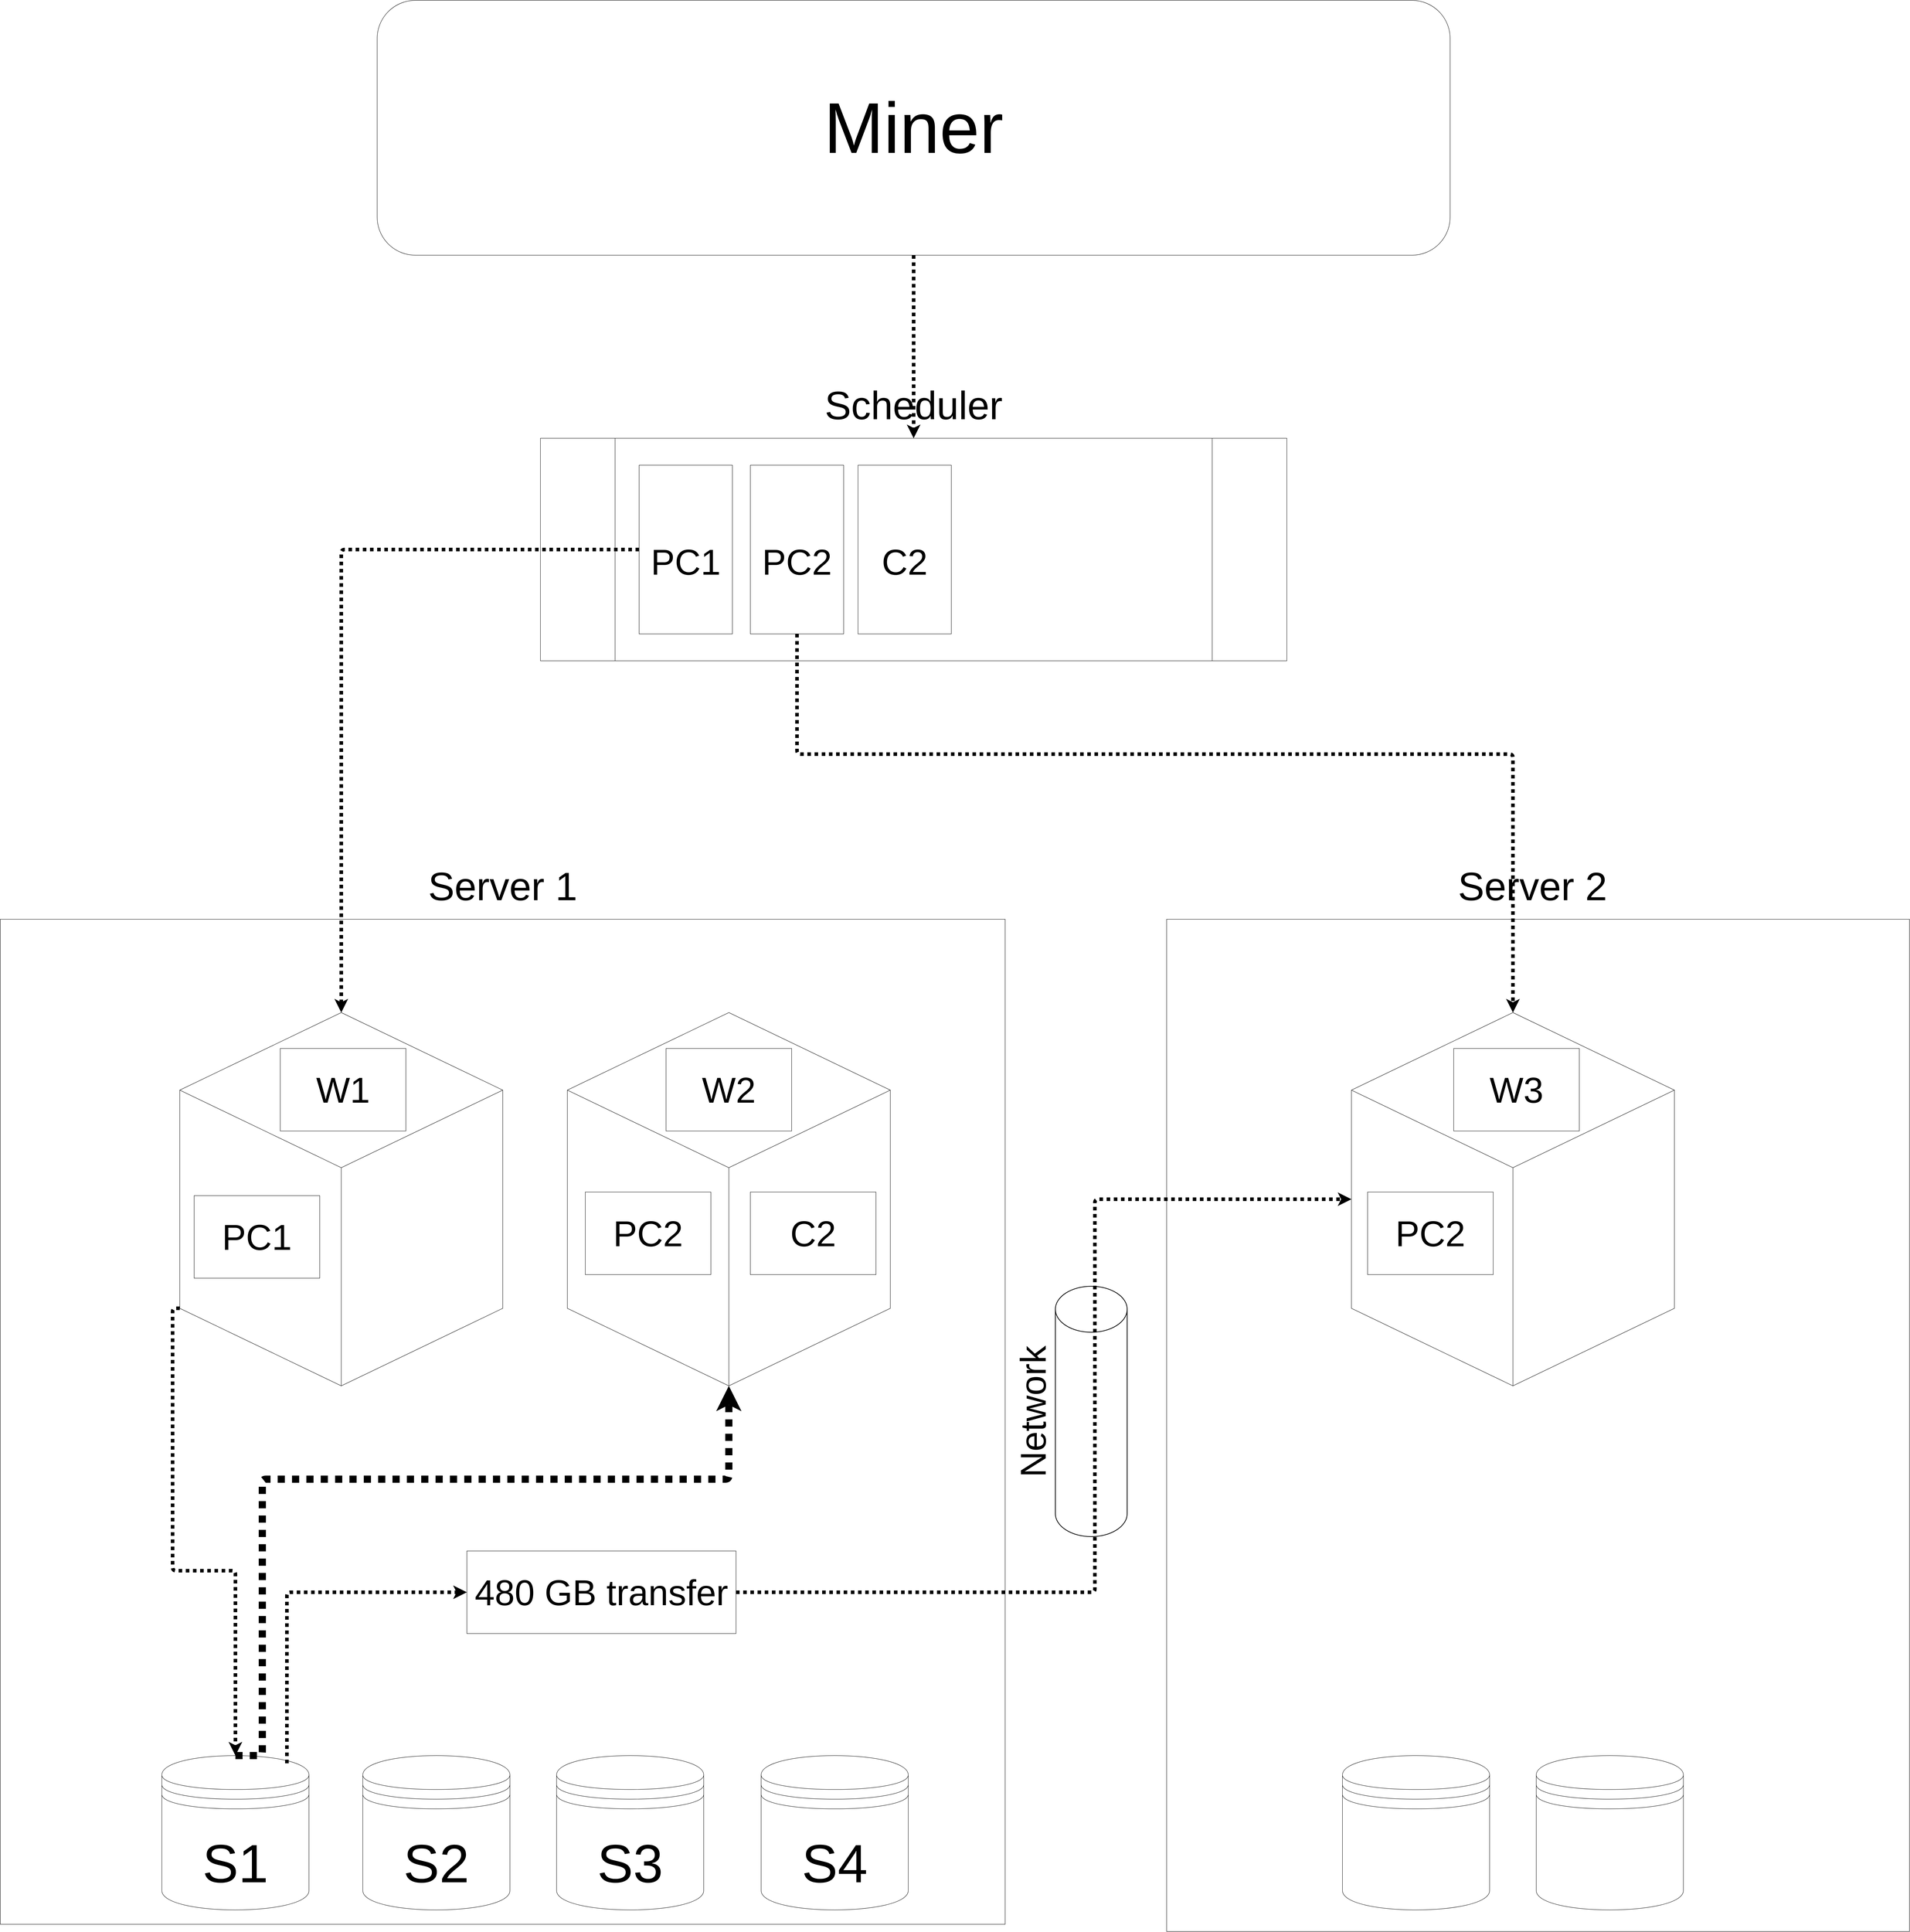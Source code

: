 <mxfile version="14.6.13" type="device"><diagram id="awBuAdriupLG-5naQFbs" name="Page-1"><mxGraphModel dx="18860" dy="5660" grid="1" gridSize="10" guides="1" tooltips="1" connect="1" arrows="1" fold="1" page="1" pageScale="1" pageWidth="1600" pageHeight="1200" math="0" shadow="0"><root><mxCell id="0"/><mxCell id="1" parent="0"/><mxCell id="aq3QhDORs8xMZsyJM7Yj-1" style="edgeStyle=orthogonalEdgeStyle;rounded=1;orthogonalLoop=1;jettySize=auto;html=1;entryX=0.5;entryY=0;entryDx=0;entryDy=0;fontSize=200;strokeWidth=10;dashed=1;dashPattern=1 1;" parent="1" source="aq3QhDORs8xMZsyJM7Yj-2" target="aq3QhDORs8xMZsyJM7Yj-4" edge="1"><mxGeometry relative="1" as="geometry"/></mxCell><mxCell id="aq3QhDORs8xMZsyJM7Yj-2" value="Miner" style="rounded=1;whiteSpace=wrap;html=1;fontSize=200;gradientColor=none;align=center;fillColor=none;" parent="1" vertex="1"><mxGeometry x="-6440" y="2880" width="2990" height="710" as="geometry"/></mxCell><mxCell id="aq3QhDORs8xMZsyJM7Yj-3" value="&lt;font style=&quot;font-size: 110px&quot;&gt;Server 1&lt;/font&gt;" style="whiteSpace=wrap;html=1;aspect=fixed;fontSize=200;fillColor=none;gradientColor=none;align=center;labelPosition=center;verticalLabelPosition=top;verticalAlign=bottom;" parent="1" vertex="1"><mxGeometry x="-7490" y="5440" width="2800" height="2800" as="geometry"/></mxCell><mxCell id="aq3QhDORs8xMZsyJM7Yj-4" value="&lt;font style=&quot;font-size: 110px&quot;&gt;Scheduler&lt;/font&gt;" style="shape=process;whiteSpace=wrap;html=1;backgroundOutline=1;fontSize=200;fillColor=none;gradientColor=none;align=center;labelPosition=center;verticalLabelPosition=top;verticalAlign=bottom;" parent="1" vertex="1"><mxGeometry x="-5985" y="4100" width="2080" height="620" as="geometry"/></mxCell><mxCell id="aq3QhDORs8xMZsyJM7Yj-5" style="edgeStyle=orthogonalEdgeStyle;rounded=1;orthogonalLoop=1;jettySize=auto;html=1;dashed=1;dashPattern=1 1;fontSize=200;strokeWidth=10;" parent="1" source="aq3QhDORs8xMZsyJM7Yj-6" target="aq3QhDORs8xMZsyJM7Yj-12" edge="1"><mxGeometry relative="1" as="geometry"/></mxCell><mxCell id="aq3QhDORs8xMZsyJM7Yj-6" value="&lt;font style=&quot;font-size: 100px&quot;&gt;PC1&lt;/font&gt;" style="rounded=0;whiteSpace=wrap;html=1;fontSize=200;fillColor=none;gradientColor=none;align=center;" parent="1" vertex="1"><mxGeometry x="-5710" y="4175" width="260" height="470" as="geometry"/></mxCell><mxCell id="aq3QhDORs8xMZsyJM7Yj-7" style="edgeStyle=orthogonalEdgeStyle;rounded=1;orthogonalLoop=1;jettySize=auto;html=1;entryX=0.5;entryY=0;entryDx=0;entryDy=0;entryPerimeter=0;dashed=1;dashPattern=1 1;fontSize=100;strokeWidth=10;" parent="1" source="aq3QhDORs8xMZsyJM7Yj-8" target="aq3QhDORs8xMZsyJM7Yj-14" edge="1"><mxGeometry relative="1" as="geometry"><Array as="points"><mxPoint x="-5270" y="4980"/><mxPoint x="-3275" y="4980"/></Array></mxGeometry></mxCell><mxCell id="aq3QhDORs8xMZsyJM7Yj-8" value="&lt;font style=&quot;font-size: 100px&quot;&gt;PC2&lt;/font&gt;" style="rounded=0;whiteSpace=wrap;html=1;fontSize=200;fillColor=none;gradientColor=none;align=center;" parent="1" vertex="1"><mxGeometry x="-5400" y="4175" width="260" height="470" as="geometry"/></mxCell><mxCell id="aq3QhDORs8xMZsyJM7Yj-9" value="&lt;font style=&quot;font-size: 100px&quot;&gt;C2&lt;/font&gt;" style="rounded=0;whiteSpace=wrap;html=1;fontSize=200;fillColor=none;gradientColor=none;align=center;" parent="1" vertex="1"><mxGeometry x="-5100" y="4175" width="260" height="470" as="geometry"/></mxCell><mxCell id="aq3QhDORs8xMZsyJM7Yj-10" value="&lt;font style=&quot;font-size: 110px&quot;&gt;Server 2&amp;nbsp;&lt;/font&gt;" style="rounded=0;whiteSpace=wrap;html=1;fontSize=200;fillColor=none;gradientColor=none;align=center;labelPosition=center;verticalLabelPosition=top;verticalAlign=bottom;" parent="1" vertex="1"><mxGeometry x="-4240" y="5440" width="2070" height="2820" as="geometry"/></mxCell><mxCell id="aq3QhDORs8xMZsyJM7Yj-11" style="edgeStyle=orthogonalEdgeStyle;rounded=1;orthogonalLoop=1;jettySize=auto;html=1;exitX=0;exitY=0;exitDx=0;exitDy=823.929;exitPerimeter=0;dashed=1;dashPattern=1 1;fontSize=100;strokeWidth=10;" parent="1" source="aq3QhDORs8xMZsyJM7Yj-12" target="aq3QhDORs8xMZsyJM7Yj-18" edge="1"><mxGeometry relative="1" as="geometry"/></mxCell><mxCell id="aq3QhDORs8xMZsyJM7Yj-12" value="" style="html=1;whiteSpace=wrap;shape=isoCube2;backgroundOutline=1;isoAngle=15;fontSize=200;fillColor=none;gradientColor=none;align=left;" parent="1" vertex="1"><mxGeometry x="-6990" y="5700" width="900" height="1040" as="geometry"/></mxCell><mxCell id="aq3QhDORs8xMZsyJM7Yj-13" value="" style="html=1;whiteSpace=wrap;shape=isoCube2;backgroundOutline=1;isoAngle=15;fontSize=200;fillColor=none;gradientColor=none;align=left;" parent="1" vertex="1"><mxGeometry x="-5910" y="5700" width="900" height="1040" as="geometry"/></mxCell><mxCell id="aq3QhDORs8xMZsyJM7Yj-14" value="" style="html=1;whiteSpace=wrap;shape=isoCube2;backgroundOutline=1;isoAngle=15;fontSize=200;fillColor=none;gradientColor=none;align=left;" parent="1" vertex="1"><mxGeometry x="-3725" y="5700" width="900" height="1040" as="geometry"/></mxCell><mxCell id="aq3QhDORs8xMZsyJM7Yj-15" style="edgeStyle=orthogonalEdgeStyle;rounded=1;orthogonalLoop=1;jettySize=auto;html=1;entryX=0;entryY=0.5;entryDx=0;entryDy=0;entryPerimeter=0;dashed=1;dashPattern=1 1;fontSize=100;strokeWidth=10;startArrow=none;" parent="1" source="aq3QhDORs8xMZsyJM7Yj-31" target="aq3QhDORs8xMZsyJM7Yj-14" edge="1"><mxGeometry relative="1" as="geometry"><Array as="points"><mxPoint x="-4440" y="7315"/><mxPoint x="-4440" y="6220"/></Array></mxGeometry></mxCell><mxCell id="aq3QhDORs8xMZsyJM7Yj-16" style="edgeStyle=orthogonalEdgeStyle;rounded=1;orthogonalLoop=1;jettySize=auto;html=1;exitX=0.85;exitY=0.05;exitDx=0;exitDy=0;exitPerimeter=0;entryX=0;entryY=0.5;entryDx=0;entryDy=0;dashed=1;dashPattern=1 1;fontSize=100;strokeWidth=10;" parent="1" source="aq3QhDORs8xMZsyJM7Yj-18" target="aq3QhDORs8xMZsyJM7Yj-31" edge="1"><mxGeometry relative="1" as="geometry"><Array as="points"><mxPoint x="-6691" y="7315"/></Array></mxGeometry></mxCell><mxCell id="aq3QhDORs8xMZsyJM7Yj-17" style="edgeStyle=orthogonalEdgeStyle;rounded=1;orthogonalLoop=1;jettySize=auto;html=1;exitX=0.5;exitY=0;exitDx=0;exitDy=0;dashed=1;dashPattern=1 1;fontSize=100;strokeWidth=20;fillColor=#f8cecc;gradientColor=#ea6b66;" parent="1" source="aq3QhDORs8xMZsyJM7Yj-18" target="aq3QhDORs8xMZsyJM7Yj-13" edge="1"><mxGeometry relative="1" as="geometry"><Array as="points"><mxPoint x="-6760" y="7770"/><mxPoint x="-6760" y="7000"/><mxPoint x="-5460" y="7000"/></Array></mxGeometry></mxCell><mxCell id="aq3QhDORs8xMZsyJM7Yj-18" value="&lt;font style=&quot;font-size: 150px&quot;&gt;S1&lt;/font&gt;" style="shape=datastore;whiteSpace=wrap;html=1;fontSize=200;fillColor=none;gradientColor=none;align=center;" parent="1" vertex="1"><mxGeometry x="-7040" y="7770" width="410" height="430" as="geometry"/></mxCell><mxCell id="aq3QhDORs8xMZsyJM7Yj-19" value="&lt;font style=&quot;font-size: 150px&quot;&gt;S2&lt;/font&gt;" style="shape=datastore;whiteSpace=wrap;html=1;fontSize=200;fillColor=none;gradientColor=none;align=center;" parent="1" vertex="1"><mxGeometry x="-6480" y="7770" width="410" height="430" as="geometry"/></mxCell><mxCell id="aq3QhDORs8xMZsyJM7Yj-20" value="&lt;font style=&quot;font-size: 150px&quot;&gt;S3&lt;/font&gt;" style="shape=datastore;whiteSpace=wrap;html=1;fontSize=200;fillColor=none;gradientColor=none;align=center;" parent="1" vertex="1"><mxGeometry x="-5940" y="7770" width="410" height="430" as="geometry"/></mxCell><mxCell id="aq3QhDORs8xMZsyJM7Yj-21" value="&lt;font style=&quot;font-size: 150px&quot;&gt;S4&lt;/font&gt;" style="shape=datastore;whiteSpace=wrap;html=1;fontSize=200;fillColor=none;gradientColor=none;align=center;" parent="1" vertex="1"><mxGeometry x="-5370" y="7770" width="410" height="430" as="geometry"/></mxCell><mxCell id="aq3QhDORs8xMZsyJM7Yj-22" value="" style="shape=datastore;whiteSpace=wrap;html=1;fontSize=200;fillColor=none;gradientColor=none;align=left;" parent="1" vertex="1"><mxGeometry x="-3750" y="7770" width="410" height="430" as="geometry"/></mxCell><mxCell id="aq3QhDORs8xMZsyJM7Yj-23" value="" style="shape=datastore;whiteSpace=wrap;html=1;fontSize=200;fillColor=none;gradientColor=none;align=left;" parent="1" vertex="1"><mxGeometry x="-3210" y="7770" width="410" height="430" as="geometry"/></mxCell><mxCell id="aq3QhDORs8xMZsyJM7Yj-24" value="W1" style="text;html=1;fillColor=none;align=center;verticalAlign=middle;whiteSpace=wrap;rounded=0;fontSize=100;strokeColor=#000000;" parent="1" vertex="1"><mxGeometry x="-6710" y="5800" width="350" height="230" as="geometry"/></mxCell><mxCell id="aq3QhDORs8xMZsyJM7Yj-25" value="W2" style="text;html=1;fillColor=none;align=center;verticalAlign=middle;whiteSpace=wrap;rounded=0;fontSize=100;strokeColor=#000000;" parent="1" vertex="1"><mxGeometry x="-5635" y="5800" width="350" height="230" as="geometry"/></mxCell><mxCell id="aq3QhDORs8xMZsyJM7Yj-26" value="W3" style="text;html=1;fillColor=none;align=center;verticalAlign=middle;whiteSpace=wrap;rounded=0;fontSize=100;strokeColor=#000000;" parent="1" vertex="1"><mxGeometry x="-3440" y="5800" width="350" height="230" as="geometry"/></mxCell><mxCell id="aq3QhDORs8xMZsyJM7Yj-27" value="PC1" style="text;html=1;fillColor=none;align=center;verticalAlign=middle;whiteSpace=wrap;rounded=0;fontSize=100;strokeColor=#000000;" parent="1" vertex="1"><mxGeometry x="-6950" y="6210" width="350" height="230" as="geometry"/></mxCell><mxCell id="aq3QhDORs8xMZsyJM7Yj-28" value="PC2" style="text;html=1;fillColor=none;align=center;verticalAlign=middle;whiteSpace=wrap;rounded=0;fontSize=100;strokeColor=#000000;" parent="1" vertex="1"><mxGeometry x="-5860" y="6200" width="350" height="230" as="geometry"/></mxCell><mxCell id="aq3QhDORs8xMZsyJM7Yj-29" value="PC2" style="text;html=1;fillColor=none;align=center;verticalAlign=middle;whiteSpace=wrap;rounded=0;fontSize=100;strokeColor=#000000;" parent="1" vertex="1"><mxGeometry x="-3680" y="6200" width="350" height="230" as="geometry"/></mxCell><mxCell id="aq3QhDORs8xMZsyJM7Yj-30" value="C2" style="text;html=1;fillColor=none;align=center;verticalAlign=middle;whiteSpace=wrap;rounded=0;fontSize=100;strokeColor=#000000;" parent="1" vertex="1"><mxGeometry x="-5400" y="6200" width="350" height="230" as="geometry"/></mxCell><mxCell id="aq3QhDORs8xMZsyJM7Yj-31" value="480 GB transfer" style="text;html=1;fillColor=none;align=center;verticalAlign=middle;whiteSpace=wrap;rounded=0;fontSize=100;strokeColor=#000000;" parent="1" vertex="1"><mxGeometry x="-6190" y="7200" width="750" height="230" as="geometry"/></mxCell><mxCell id="aq3QhDORs8xMZsyJM7Yj-32" value="Network" style="strokeWidth=2;html=1;shape=mxgraph.flowchart.direct_data;whiteSpace=wrap;fontSize=100;fillColor=none;gradientColor=none;align=center;rotation=-90;labelPosition=center;verticalLabelPosition=top;verticalAlign=bottom;" parent="1" vertex="1"><mxGeometry x="-4798.75" y="6711.25" width="697.5" height="200" as="geometry"/></mxCell></root></mxGraphModel></diagram></mxfile>